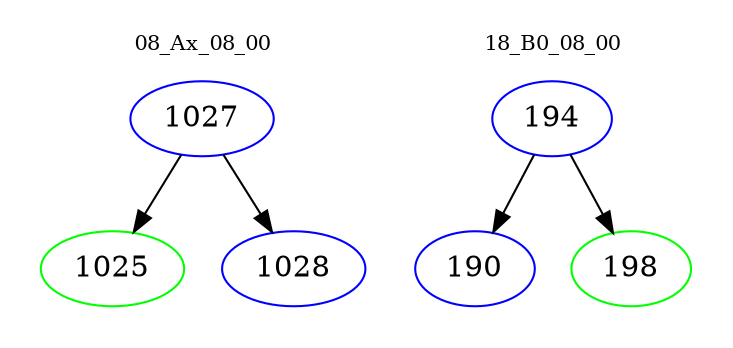 digraph{
subgraph cluster_0 {
color = white
label = "08_Ax_08_00";
fontsize=10;
T0_1027 [label="1027", color="blue"]
T0_1027 -> T0_1025 [color="black"]
T0_1025 [label="1025", color="green"]
T0_1027 -> T0_1028 [color="black"]
T0_1028 [label="1028", color="blue"]
}
subgraph cluster_1 {
color = white
label = "18_B0_08_00";
fontsize=10;
T1_194 [label="194", color="blue"]
T1_194 -> T1_190 [color="black"]
T1_190 [label="190", color="blue"]
T1_194 -> T1_198 [color="black"]
T1_198 [label="198", color="green"]
}
}
